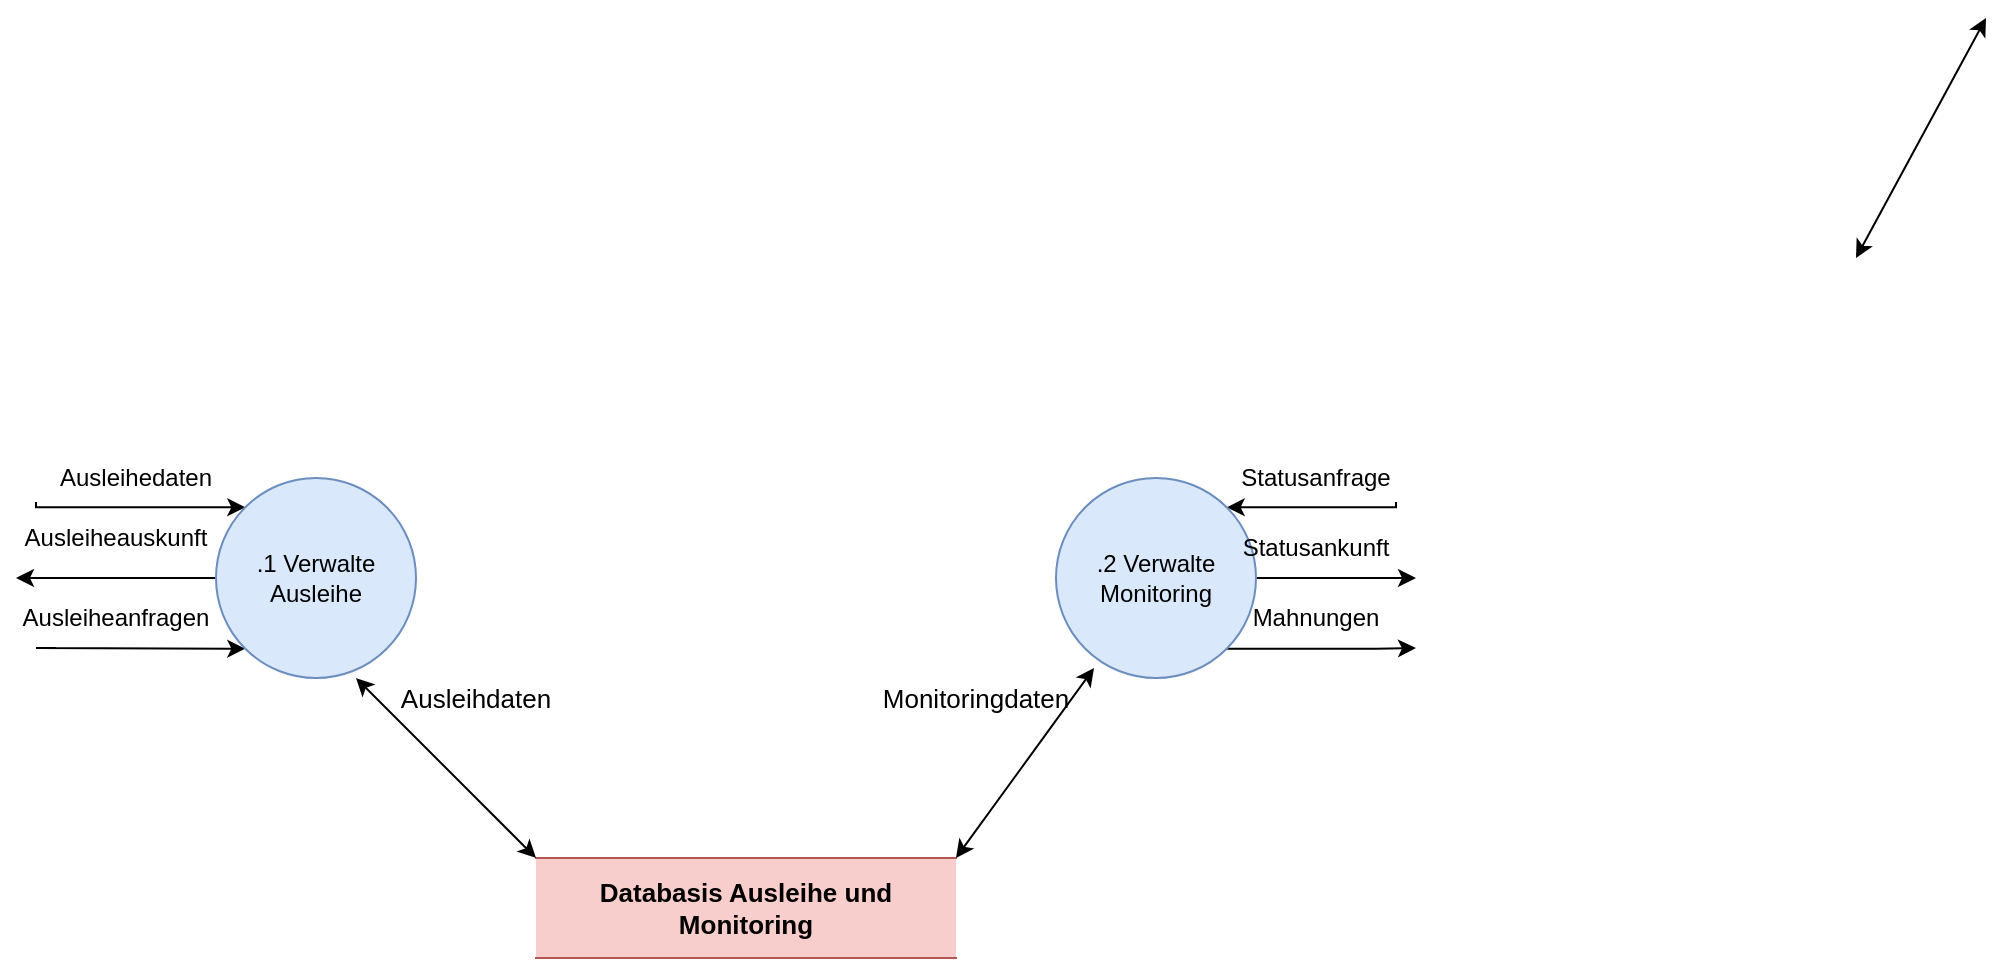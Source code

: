 <mxfile version="12.3.3" type="device" pages="1"><diagram id="ftGw2Dn0N8gDGnhqMCYZ" name="Page-1"><mxGraphModel dx="801" dy="1604" grid="1" gridSize="10" guides="1" tooltips="1" connect="1" arrows="1" fold="1" page="1" pageScale="1" pageWidth="827" pageHeight="1169" math="0" shadow="0"><root><mxCell id="0"/><mxCell id="1" parent="0"/><mxCell id="b46uMhVCe2Ji58VuYwTW-3" style="edgeStyle=orthogonalEdgeStyle;rounded=0;orthogonalLoop=1;jettySize=auto;html=1;exitX=0;exitY=0;exitDx=0;exitDy=0;entryX=0;entryY=0;entryDx=0;entryDy=0;" parent="1" target="b46uMhVCe2Ji58VuYwTW-1" edge="1"><mxGeometry relative="1" as="geometry"><mxPoint x="60" y="52" as="sourcePoint"/><Array as="points"><mxPoint x="60" y="55"/></Array></mxGeometry></mxCell><mxCell id="b46uMhVCe2Ji58VuYwTW-4" style="edgeStyle=orthogonalEdgeStyle;rounded=0;orthogonalLoop=1;jettySize=auto;html=1;exitX=0;exitY=0.5;exitDx=0;exitDy=0;" parent="1" source="b46uMhVCe2Ji58VuYwTW-1" edge="1"><mxGeometry relative="1" as="geometry"><mxPoint x="50" y="90" as="targetPoint"/><Array as="points"><mxPoint x="60" y="90"/></Array></mxGeometry></mxCell><mxCell id="b46uMhVCe2Ji58VuYwTW-5" style="edgeStyle=orthogonalEdgeStyle;rounded=0;orthogonalLoop=1;jettySize=auto;html=1;entryX=0;entryY=1;entryDx=0;entryDy=0;" parent="1" target="b46uMhVCe2Ji58VuYwTW-1" edge="1"><mxGeometry relative="1" as="geometry"><mxPoint x="70" y="125" as="sourcePoint"/><Array as="points"><mxPoint x="60" y="125"/></Array></mxGeometry></mxCell><mxCell id="b46uMhVCe2Ji58VuYwTW-1" value=".1 Verwalte Ausleihe" style="ellipse;whiteSpace=wrap;html=1;aspect=fixed;fillColor=#dae8fc;strokeColor=#6c8ebf;" parent="1" vertex="1"><mxGeometry x="150" y="40" width="100" height="100" as="geometry"/></mxCell><mxCell id="b46uMhVCe2Ji58VuYwTW-11" style="edgeStyle=orthogonalEdgeStyle;rounded=0;orthogonalLoop=1;jettySize=auto;html=1;exitX=1;exitY=0;exitDx=0;exitDy=0;entryX=1;entryY=0;entryDx=0;entryDy=0;" parent="1" target="b46uMhVCe2Ji58VuYwTW-2" edge="1"><mxGeometry relative="1" as="geometry"><mxPoint x="740" y="52" as="sourcePoint"/><Array as="points"><mxPoint x="740" y="55"/></Array></mxGeometry></mxCell><mxCell id="b46uMhVCe2Ji58VuYwTW-12" style="edgeStyle=orthogonalEdgeStyle;rounded=0;orthogonalLoop=1;jettySize=auto;html=1;exitX=1;exitY=0.5;exitDx=0;exitDy=0;" parent="1" source="b46uMhVCe2Ji58VuYwTW-2" edge="1"><mxGeometry relative="1" as="geometry"><mxPoint x="750" y="90" as="targetPoint"/><Array as="points"><mxPoint x="740" y="90"/></Array></mxGeometry></mxCell><mxCell id="b46uMhVCe2Ji58VuYwTW-13" style="edgeStyle=orthogonalEdgeStyle;rounded=0;orthogonalLoop=1;jettySize=auto;html=1;exitX=1;exitY=1;exitDx=0;exitDy=0;" parent="1" source="b46uMhVCe2Ji58VuYwTW-2" edge="1"><mxGeometry relative="1" as="geometry"><mxPoint x="750" y="125" as="targetPoint"/><Array as="points"><mxPoint x="730" y="125"/><mxPoint x="730" y="125"/></Array></mxGeometry></mxCell><mxCell id="b46uMhVCe2Ji58VuYwTW-2" value=".2 Verwalte Monitoring" style="ellipse;whiteSpace=wrap;html=1;aspect=fixed;fillColor=#dae8fc;strokeColor=#6c8ebf;" parent="1" vertex="1"><mxGeometry x="570" y="40" width="100" height="100" as="geometry"/></mxCell><mxCell id="b46uMhVCe2Ji58VuYwTW-6" value="Ausleihedaten" style="text;html=1;strokeColor=none;fillColor=none;align=center;verticalAlign=middle;whiteSpace=wrap;rounded=0;" parent="1" vertex="1"><mxGeometry x="90" y="30" width="40" height="20" as="geometry"/></mxCell><mxCell id="b46uMhVCe2Ji58VuYwTW-7" value="Ausleiheauskunft" style="text;html=1;strokeColor=none;fillColor=none;align=center;verticalAlign=middle;whiteSpace=wrap;rounded=0;" parent="1" vertex="1"><mxGeometry x="80" y="60" width="40" height="20" as="geometry"/></mxCell><mxCell id="b46uMhVCe2Ji58VuYwTW-8" value="Ausleiheanfragen&lt;br&gt;" style="text;html=1;strokeColor=none;fillColor=none;align=center;verticalAlign=middle;whiteSpace=wrap;rounded=0;" parent="1" vertex="1"><mxGeometry x="80" y="100" width="40" height="20" as="geometry"/></mxCell><mxCell id="b46uMhVCe2Ji58VuYwTW-14" value="Statusanfrage" style="text;html=1;strokeColor=none;fillColor=none;align=center;verticalAlign=middle;whiteSpace=wrap;rounded=0;" parent="1" vertex="1"><mxGeometry x="680" y="30" width="40" height="20" as="geometry"/></mxCell><mxCell id="b46uMhVCe2Ji58VuYwTW-15" value="Statusankunft" style="text;html=1;strokeColor=none;fillColor=none;align=center;verticalAlign=middle;whiteSpace=wrap;rounded=0;" parent="1" vertex="1"><mxGeometry x="680" y="65" width="40" height="20" as="geometry"/></mxCell><mxCell id="b46uMhVCe2Ji58VuYwTW-16" value="Mahnungen" style="text;html=1;strokeColor=none;fillColor=none;align=center;verticalAlign=middle;whiteSpace=wrap;rounded=0;" parent="1" vertex="1"><mxGeometry x="680" y="100" width="40" height="20" as="geometry"/></mxCell><mxCell id="b46uMhVCe2Ji58VuYwTW-19" value="Databasis Ausleihe und Monitoring" style="shape=partialRectangle;whiteSpace=wrap;html=1;left=0;right=0;fillColor=#f8cecc;fontSize=13;fontStyle=1;strokeColor=#b85450;" parent="1" vertex="1"><mxGeometry x="310" y="230" width="210" height="50" as="geometry"/></mxCell><mxCell id="b46uMhVCe2Ji58VuYwTW-20" value="" style="endArrow=classic;startArrow=classic;html=1;exitX=1;exitY=0;exitDx=0;exitDy=0;" parent="1" edge="1"><mxGeometry width="50" height="50" relative="1" as="geometry"><mxPoint x="970" y="-70" as="sourcePoint"/><mxPoint x="1035" y="-190" as="targetPoint"/></mxGeometry></mxCell><mxCell id="b46uMhVCe2Ji58VuYwTW-21" value="" style="endArrow=classic;startArrow=classic;html=1;exitX=0;exitY=0;exitDx=0;exitDy=0;" parent="1" source="b46uMhVCe2Ji58VuYwTW-19" edge="1"><mxGeometry width="50" height="50" relative="1" as="geometry"><mxPoint x="150" y="170" as="sourcePoint"/><mxPoint x="220" y="140" as="targetPoint"/><Array as="points"><mxPoint x="220" y="140"/></Array></mxGeometry></mxCell><mxCell id="b46uMhVCe2Ji58VuYwTW-23" value="Ausleihdaten" style="text;html=1;strokeColor=none;fillColor=none;align=center;verticalAlign=middle;whiteSpace=wrap;rounded=0;fontSize=13;" parent="1" vertex="1"><mxGeometry x="260" y="140" width="40" height="20" as="geometry"/></mxCell><mxCell id="b46uMhVCe2Ji58VuYwTW-24" value="Monitoringdaten" style="text;html=1;strokeColor=none;fillColor=none;align=center;verticalAlign=middle;whiteSpace=wrap;rounded=0;fontSize=13;" parent="1" vertex="1"><mxGeometry x="510" y="140" width="40" height="20" as="geometry"/></mxCell><mxCell id="b46uMhVCe2Ji58VuYwTW-29" value="" style="endArrow=classic;startArrow=classic;html=1;fontSize=13;exitX=1;exitY=0;exitDx=0;exitDy=0;entryX=0.19;entryY=0.95;entryDx=0;entryDy=0;entryPerimeter=0;" parent="1" source="b46uMhVCe2Ji58VuYwTW-19" edge="1" target="b46uMhVCe2Ji58VuYwTW-2"><mxGeometry width="50" height="50" relative="1" as="geometry"><mxPoint x="550" y="170" as="sourcePoint"/><mxPoint x="580" y="140" as="targetPoint"/></mxGeometry></mxCell></root></mxGraphModel></diagram></mxfile>